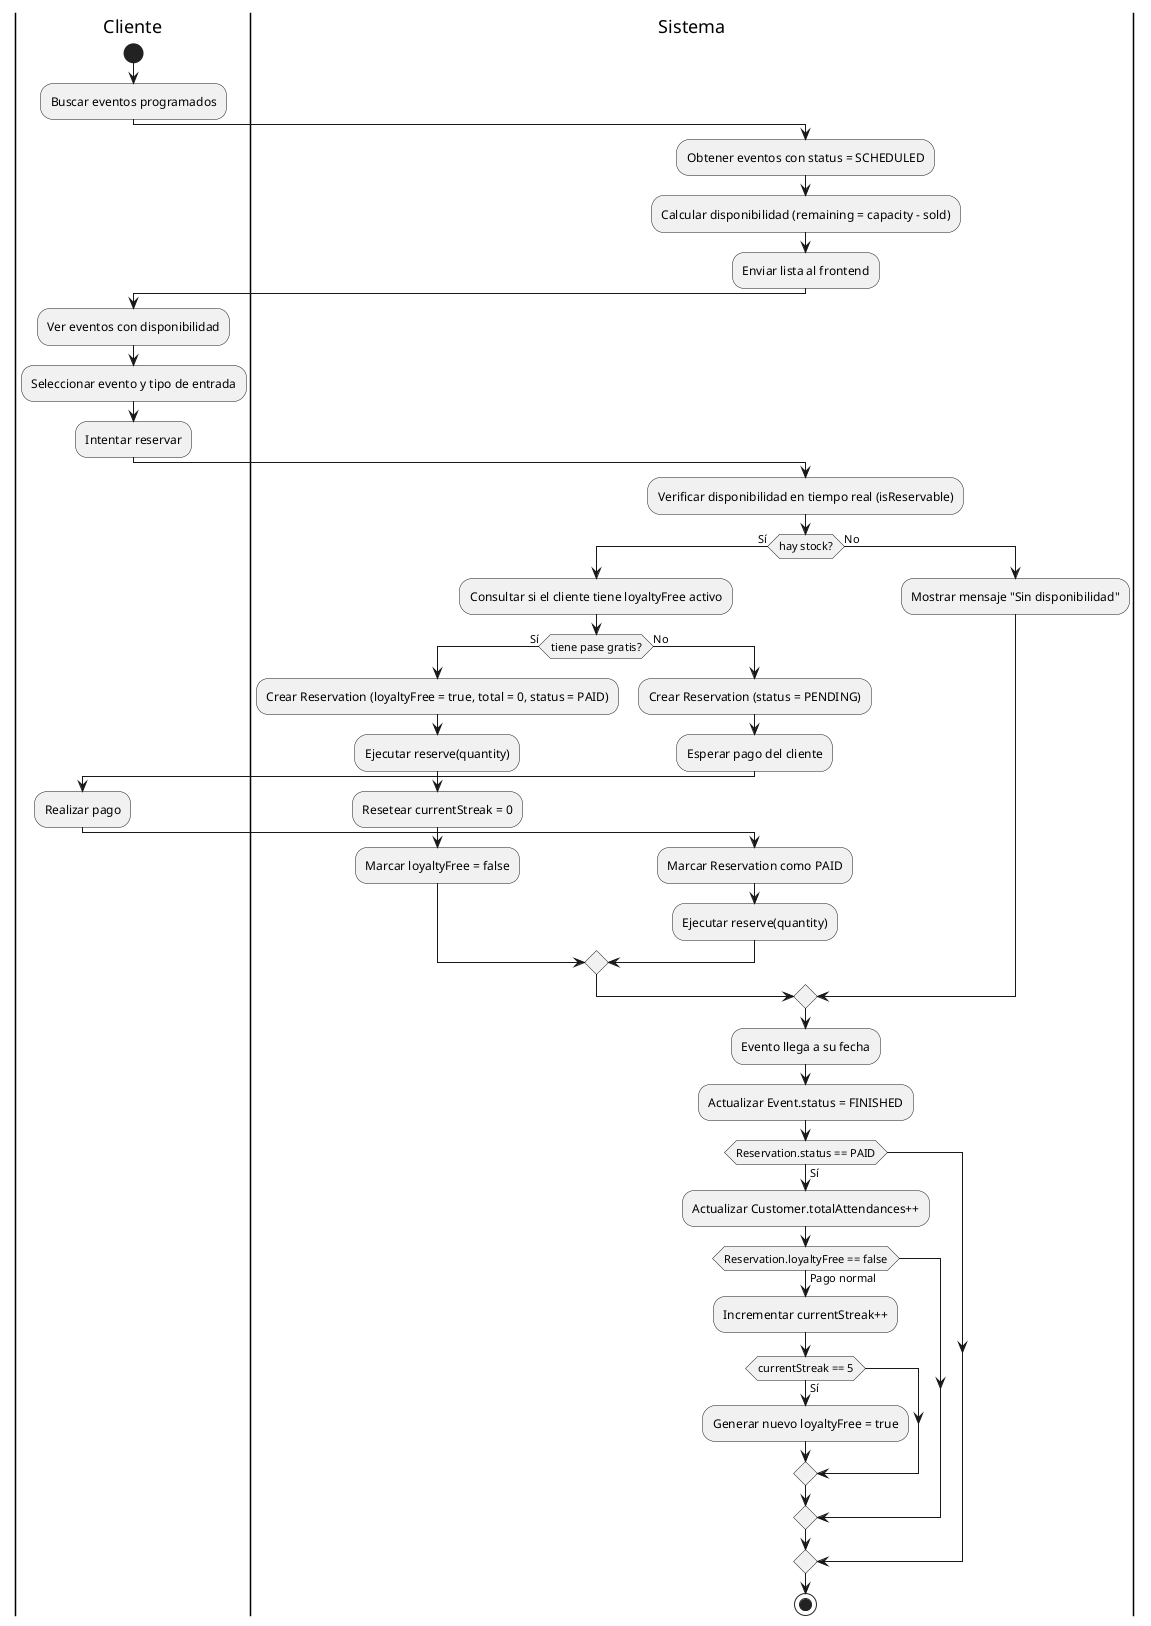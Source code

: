 @startuml
|Cliente|
start
:Buscar eventos programados;

|Sistema|
:Obtener eventos con status = SCHEDULED;
:Calcular disponibilidad (remaining = capacity - sold);
:Enviar lista al frontend;

|Cliente|
:Ver eventos con disponibilidad;
:Seleccionar evento y tipo de entrada;
:Intentar reservar;

|Sistema|
:Verificar disponibilidad en tiempo real (isReservable);
if (hay stock?) then (Sí)
  :Consultar si el cliente tiene loyaltyFree activo;
  if (tiene pase gratis?) then (Sí)
    :Crear Reservation (loyaltyFree = true, total = 0, status = PAID);
    :Ejecutar reserve(quantity);
    :Resetear currentStreak = 0;
    :Marcar loyaltyFree = false;
  else (No)
    :Crear Reservation (status = PENDING);
    :Esperar pago del cliente;
    |Cliente|
    :Realizar pago;
    |Sistema|
    :Marcar Reservation como PAID;
    :Ejecutar reserve(quantity);
  endif
else (No)
  :Mostrar mensaje "Sin disponibilidad";
endif

|Sistema|
:Evento llega a su fecha;
:Actualizar Event.status = FINISHED;

if (Reservation.status == PAID) then (Sí)
  :Actualizar Customer.totalAttendances++;
  if (Reservation.loyaltyFree == false) then (Pago normal)
    :Incrementar currentStreak++;
    if (currentStreak == 5) then (Sí)
      :Generar nuevo loyaltyFree = true;
    endif
  endif
endif

stop
@enduml
